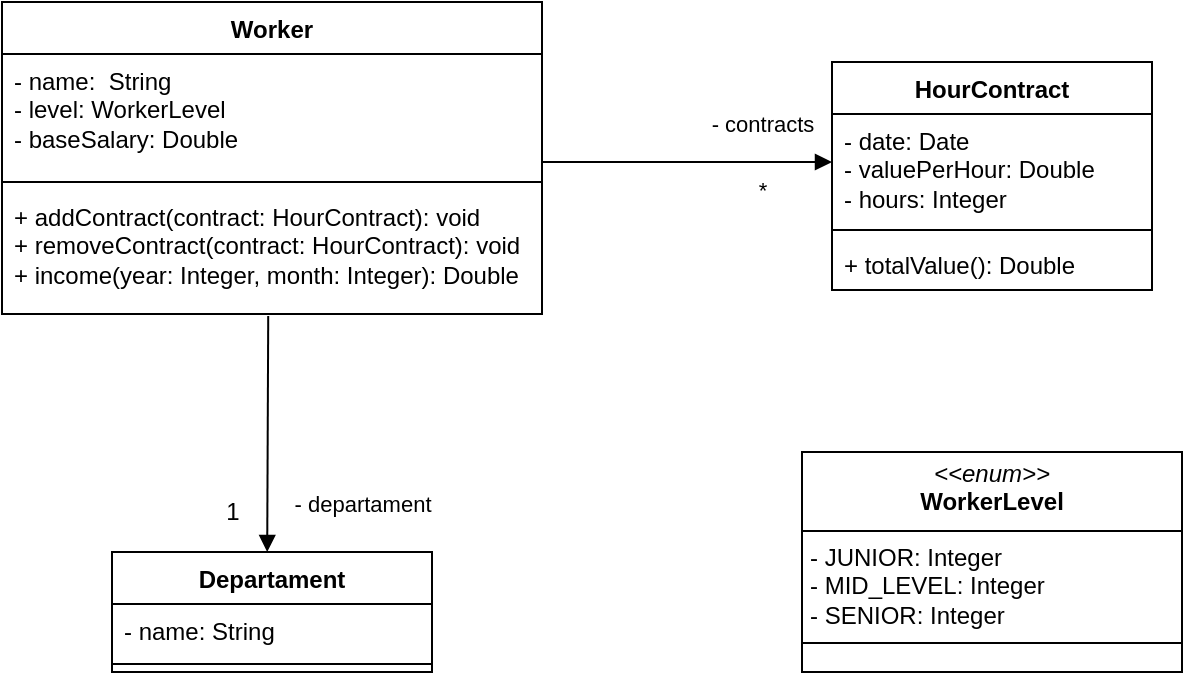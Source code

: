 <mxfile version="26.0.4">
  <diagram name="Página-1" id="pYDOY1TuACxQgScLHwTp">
    <mxGraphModel dx="648" dy="643" grid="1" gridSize="10" guides="1" tooltips="1" connect="1" arrows="1" fold="1" page="1" pageScale="1" pageWidth="827" pageHeight="1169" math="0" shadow="0">
      <root>
        <mxCell id="0" />
        <mxCell id="1" parent="0" />
        <mxCell id="I5ZBX0KvyS-FvF96TKXL-5" value="Worker" style="swimlane;fontStyle=1;align=center;verticalAlign=top;childLayout=stackLayout;horizontal=1;startSize=26;horizontalStack=0;resizeParent=1;resizeParentMax=0;resizeLast=0;collapsible=1;marginBottom=0;whiteSpace=wrap;html=1;" vertex="1" parent="1">
          <mxGeometry x="40" y="130" width="270" height="156" as="geometry" />
        </mxCell>
        <mxCell id="I5ZBX0KvyS-FvF96TKXL-6" value="- name:&amp;nbsp; String&lt;div&gt;- level: WorkerLevel&lt;/div&gt;&lt;div&gt;- baseSalary: Double&lt;/div&gt;" style="text;strokeColor=none;fillColor=none;align=left;verticalAlign=top;spacingLeft=4;spacingRight=4;overflow=hidden;rotatable=0;points=[[0,0.5],[1,0.5]];portConstraint=eastwest;whiteSpace=wrap;html=1;" vertex="1" parent="I5ZBX0KvyS-FvF96TKXL-5">
          <mxGeometry y="26" width="270" height="60" as="geometry" />
        </mxCell>
        <mxCell id="I5ZBX0KvyS-FvF96TKXL-7" value="" style="line;strokeWidth=1;fillColor=none;align=left;verticalAlign=middle;spacingTop=-1;spacingLeft=3;spacingRight=3;rotatable=0;labelPosition=right;points=[];portConstraint=eastwest;strokeColor=inherit;" vertex="1" parent="I5ZBX0KvyS-FvF96TKXL-5">
          <mxGeometry y="86" width="270" height="8" as="geometry" />
        </mxCell>
        <mxCell id="I5ZBX0KvyS-FvF96TKXL-8" value="+ addContract(contract: HourContract): void&lt;div&gt;+ removeContract(contract: HourContract): void&lt;/div&gt;&lt;div&gt;+ income(year: Integer, month: Integer): Double&lt;/div&gt;" style="text;strokeColor=none;fillColor=none;align=left;verticalAlign=top;spacingLeft=4;spacingRight=4;overflow=hidden;rotatable=0;points=[[0,0.5],[1,0.5]];portConstraint=eastwest;whiteSpace=wrap;html=1;" vertex="1" parent="I5ZBX0KvyS-FvF96TKXL-5">
          <mxGeometry y="94" width="270" height="62" as="geometry" />
        </mxCell>
        <mxCell id="I5ZBX0KvyS-FvF96TKXL-9" value="Departament" style="swimlane;fontStyle=1;align=center;verticalAlign=top;childLayout=stackLayout;horizontal=1;startSize=26;horizontalStack=0;resizeParent=1;resizeParentMax=0;resizeLast=0;collapsible=1;marginBottom=0;whiteSpace=wrap;html=1;" vertex="1" parent="1">
          <mxGeometry x="95" y="405" width="160" height="60" as="geometry" />
        </mxCell>
        <mxCell id="I5ZBX0KvyS-FvF96TKXL-10" value="- name: String" style="text;strokeColor=none;fillColor=none;align=left;verticalAlign=top;spacingLeft=4;spacingRight=4;overflow=hidden;rotatable=0;points=[[0,0.5],[1,0.5]];portConstraint=eastwest;whiteSpace=wrap;html=1;" vertex="1" parent="I5ZBX0KvyS-FvF96TKXL-9">
          <mxGeometry y="26" width="160" height="26" as="geometry" />
        </mxCell>
        <mxCell id="I5ZBX0KvyS-FvF96TKXL-11" value="" style="line;strokeWidth=1;fillColor=none;align=left;verticalAlign=middle;spacingTop=-1;spacingLeft=3;spacingRight=3;rotatable=0;labelPosition=right;points=[];portConstraint=eastwest;strokeColor=inherit;" vertex="1" parent="I5ZBX0KvyS-FvF96TKXL-9">
          <mxGeometry y="52" width="160" height="8" as="geometry" />
        </mxCell>
        <mxCell id="I5ZBX0KvyS-FvF96TKXL-17" value="HourContract" style="swimlane;fontStyle=1;align=center;verticalAlign=top;childLayout=stackLayout;horizontal=1;startSize=26;horizontalStack=0;resizeParent=1;resizeParentMax=0;resizeLast=0;collapsible=1;marginBottom=0;whiteSpace=wrap;html=1;" vertex="1" parent="1">
          <mxGeometry x="455" y="160" width="160" height="114" as="geometry" />
        </mxCell>
        <mxCell id="I5ZBX0KvyS-FvF96TKXL-18" value="- date: Date&lt;div&gt;- valuePerHour: Double&lt;/div&gt;&lt;div&gt;- hours: Integer&lt;/div&gt;" style="text;strokeColor=none;fillColor=none;align=left;verticalAlign=top;spacingLeft=4;spacingRight=4;overflow=hidden;rotatable=0;points=[[0,0.5],[1,0.5]];portConstraint=eastwest;whiteSpace=wrap;html=1;" vertex="1" parent="I5ZBX0KvyS-FvF96TKXL-17">
          <mxGeometry y="26" width="160" height="54" as="geometry" />
        </mxCell>
        <mxCell id="I5ZBX0KvyS-FvF96TKXL-19" value="" style="line;strokeWidth=1;fillColor=none;align=left;verticalAlign=middle;spacingTop=-1;spacingLeft=3;spacingRight=3;rotatable=0;labelPosition=right;points=[];portConstraint=eastwest;strokeColor=inherit;" vertex="1" parent="I5ZBX0KvyS-FvF96TKXL-17">
          <mxGeometry y="80" width="160" height="8" as="geometry" />
        </mxCell>
        <mxCell id="I5ZBX0KvyS-FvF96TKXL-20" value="+ totalValue(): Double" style="text;strokeColor=none;fillColor=none;align=left;verticalAlign=top;spacingLeft=4;spacingRight=4;overflow=hidden;rotatable=0;points=[[0,0.5],[1,0.5]];portConstraint=eastwest;whiteSpace=wrap;html=1;" vertex="1" parent="I5ZBX0KvyS-FvF96TKXL-17">
          <mxGeometry y="88" width="160" height="26" as="geometry" />
        </mxCell>
        <mxCell id="I5ZBX0KvyS-FvF96TKXL-50" value="&lt;p style=&quot;margin:0px;margin-top:4px;text-align:center;&quot;&gt;&lt;i&gt;&amp;lt;&amp;lt;enum&amp;gt;&amp;gt;&lt;/i&gt;&lt;br&gt;&lt;b&gt;WorkerLevel&lt;/b&gt;&lt;/p&gt;&lt;hr size=&quot;1&quot; style=&quot;border-style:solid;&quot;&gt;&lt;p style=&quot;margin:0px;margin-left:4px;&quot;&gt;- JUNIOR: Integer&lt;br&gt;- MID_LEVEL: Integer&lt;/p&gt;&lt;p style=&quot;margin:0px;margin-left:4px;&quot;&gt;- SENIOR: Integer&lt;/p&gt;&lt;hr size=&quot;1&quot; style=&quot;border-style:solid;&quot;&gt;&lt;p style=&quot;margin:0px;margin-left:4px;&quot;&gt;&lt;br&gt;&lt;/p&gt;" style="verticalAlign=top;align=left;overflow=fill;html=1;whiteSpace=wrap;" vertex="1" parent="1">
          <mxGeometry x="440" y="355" width="190" height="110" as="geometry" />
        </mxCell>
        <mxCell id="I5ZBX0KvyS-FvF96TKXL-53" value="- departament" style="html=1;verticalAlign=bottom;endArrow=block;curved=0;rounded=0;exitX=0.493;exitY=1.016;exitDx=0;exitDy=0;exitPerimeter=0;entryX=0.485;entryY=0;entryDx=0;entryDy=0;entryPerimeter=0;" edge="1" parent="1" source="I5ZBX0KvyS-FvF96TKXL-8" target="I5ZBX0KvyS-FvF96TKXL-9">
          <mxGeometry x="0.742" y="47" width="80" relative="1" as="geometry">
            <mxPoint x="180" y="300" as="sourcePoint" />
            <mxPoint x="172" y="400" as="targetPoint" />
            <mxPoint as="offset" />
          </mxGeometry>
        </mxCell>
        <mxCell id="I5ZBX0KvyS-FvF96TKXL-54" value="- contracts" style="html=1;verticalAlign=bottom;endArrow=block;curved=0;rounded=0;" edge="1" parent="1">
          <mxGeometry x="0.517" y="10" width="80" relative="1" as="geometry">
            <mxPoint x="310" y="210" as="sourcePoint" />
            <mxPoint x="455" y="210" as="targetPoint" />
            <mxPoint as="offset" />
          </mxGeometry>
        </mxCell>
        <mxCell id="I5ZBX0KvyS-FvF96TKXL-58" value="*" style="edgeLabel;html=1;align=center;verticalAlign=middle;resizable=0;points=[];" vertex="1" connectable="0" parent="I5ZBX0KvyS-FvF96TKXL-54">
          <mxGeometry x="0.443" y="-1" relative="1" as="geometry">
            <mxPoint x="5" y="13" as="offset" />
          </mxGeometry>
        </mxCell>
        <mxCell id="I5ZBX0KvyS-FvF96TKXL-59" value="1" style="text;html=1;align=center;verticalAlign=middle;resizable=0;points=[];autosize=1;strokeColor=none;fillColor=none;" vertex="1" parent="1">
          <mxGeometry x="140" y="370" width="30" height="30" as="geometry" />
        </mxCell>
      </root>
    </mxGraphModel>
  </diagram>
</mxfile>
